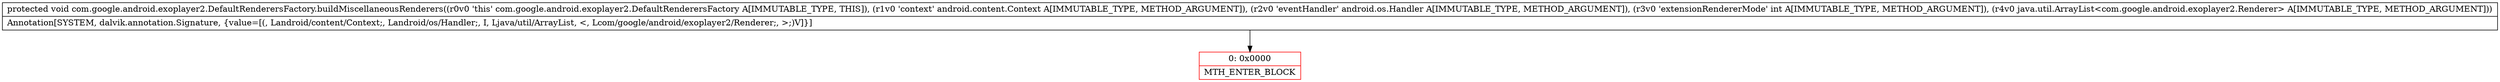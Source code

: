 digraph "CFG forcom.google.android.exoplayer2.DefaultRenderersFactory.buildMiscellaneousRenderers(Landroid\/content\/Context;Landroid\/os\/Handler;ILjava\/util\/ArrayList;)V" {
subgraph cluster_Region_2018808523 {
label = "R(0)";
node [shape=record,color=blue];
}
Node_0 [shape=record,color=red,label="{0\:\ 0x0000|MTH_ENTER_BLOCK\l}"];
MethodNode[shape=record,label="{protected void com.google.android.exoplayer2.DefaultRenderersFactory.buildMiscellaneousRenderers((r0v0 'this' com.google.android.exoplayer2.DefaultRenderersFactory A[IMMUTABLE_TYPE, THIS]), (r1v0 'context' android.content.Context A[IMMUTABLE_TYPE, METHOD_ARGUMENT]), (r2v0 'eventHandler' android.os.Handler A[IMMUTABLE_TYPE, METHOD_ARGUMENT]), (r3v0 'extensionRendererMode' int A[IMMUTABLE_TYPE, METHOD_ARGUMENT]), (r4v0 java.util.ArrayList\<com.google.android.exoplayer2.Renderer\> A[IMMUTABLE_TYPE, METHOD_ARGUMENT]))  | Annotation[SYSTEM, dalvik.annotation.Signature, \{value=[(, Landroid\/content\/Context;, Landroid\/os\/Handler;, I, Ljava\/util\/ArrayList, \<, Lcom\/google\/android\/exoplayer2\/Renderer;, \>;)V]\}]\l}"];
MethodNode -> Node_0;
}

